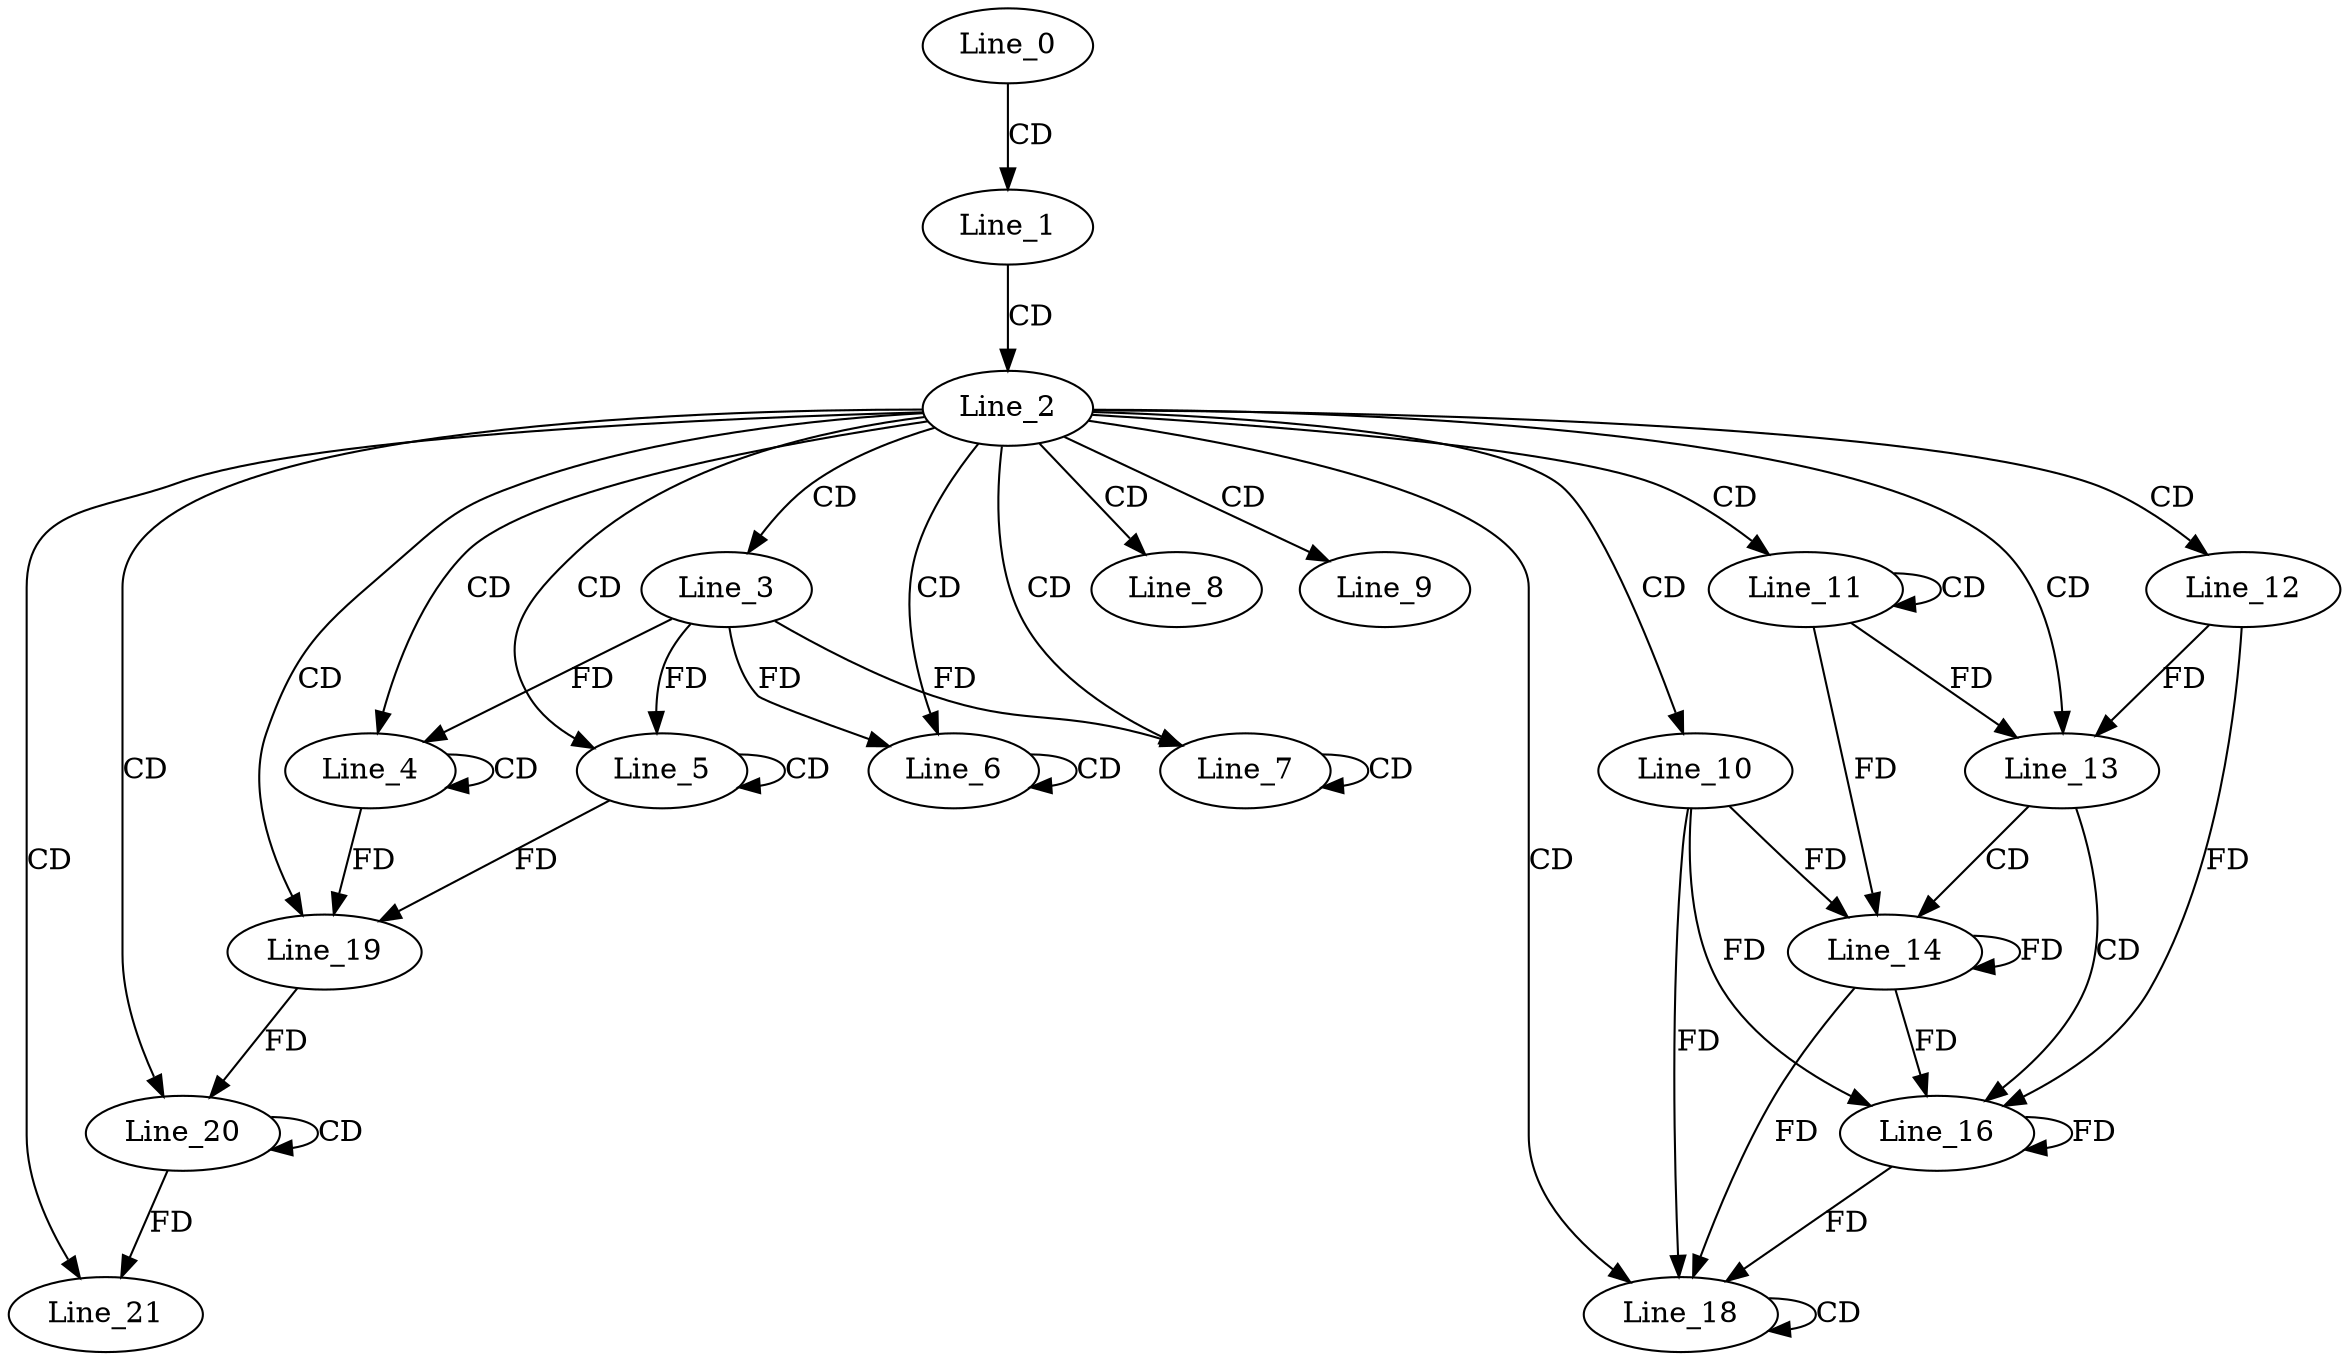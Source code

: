 digraph G {
  Line_0;
  Line_1;
  Line_2;
  Line_3;
  Line_4;
  Line_4;
  Line_5;
  Line_5;
  Line_6;
  Line_6;
  Line_7;
  Line_7;
  Line_8;
  Line_9;
  Line_10;
  Line_11;
  Line_11;
  Line_12;
  Line_13;
  Line_14;
  Line_16;
  Line_18;
  Line_18;
  Line_18;
  Line_19;
  Line_19;
  Line_19;
  Line_20;
  Line_20;
  Line_21;
  Line_0 -> Line_1 [ label="CD" ];
  Line_1 -> Line_2 [ label="CD" ];
  Line_2 -> Line_3 [ label="CD" ];
  Line_2 -> Line_4 [ label="CD" ];
  Line_4 -> Line_4 [ label="CD" ];
  Line_3 -> Line_4 [ label="FD" ];
  Line_2 -> Line_5 [ label="CD" ];
  Line_5 -> Line_5 [ label="CD" ];
  Line_3 -> Line_5 [ label="FD" ];
  Line_2 -> Line_6 [ label="CD" ];
  Line_6 -> Line_6 [ label="CD" ];
  Line_3 -> Line_6 [ label="FD" ];
  Line_2 -> Line_7 [ label="CD" ];
  Line_7 -> Line_7 [ label="CD" ];
  Line_3 -> Line_7 [ label="FD" ];
  Line_2 -> Line_8 [ label="CD" ];
  Line_2 -> Line_9 [ label="CD" ];
  Line_2 -> Line_10 [ label="CD" ];
  Line_2 -> Line_11 [ label="CD" ];
  Line_11 -> Line_11 [ label="CD" ];
  Line_2 -> Line_12 [ label="CD" ];
  Line_2 -> Line_13 [ label="CD" ];
  Line_11 -> Line_13 [ label="FD" ];
  Line_12 -> Line_13 [ label="FD" ];
  Line_13 -> Line_14 [ label="CD" ];
  Line_10 -> Line_14 [ label="FD" ];
  Line_14 -> Line_14 [ label="FD" ];
  Line_11 -> Line_14 [ label="FD" ];
  Line_13 -> Line_16 [ label="CD" ];
  Line_10 -> Line_16 [ label="FD" ];
  Line_14 -> Line_16 [ label="FD" ];
  Line_16 -> Line_16 [ label="FD" ];
  Line_12 -> Line_16 [ label="FD" ];
  Line_2 -> Line_18 [ label="CD" ];
  Line_18 -> Line_18 [ label="CD" ];
  Line_10 -> Line_18 [ label="FD" ];
  Line_14 -> Line_18 [ label="FD" ];
  Line_16 -> Line_18 [ label="FD" ];
  Line_2 -> Line_19 [ label="CD" ];
  Line_4 -> Line_19 [ label="FD" ];
  Line_5 -> Line_19 [ label="FD" ];
  Line_2 -> Line_20 [ label="CD" ];
  Line_20 -> Line_20 [ label="CD" ];
  Line_19 -> Line_20 [ label="FD" ];
  Line_2 -> Line_21 [ label="CD" ];
  Line_20 -> Line_21 [ label="FD" ];
}
